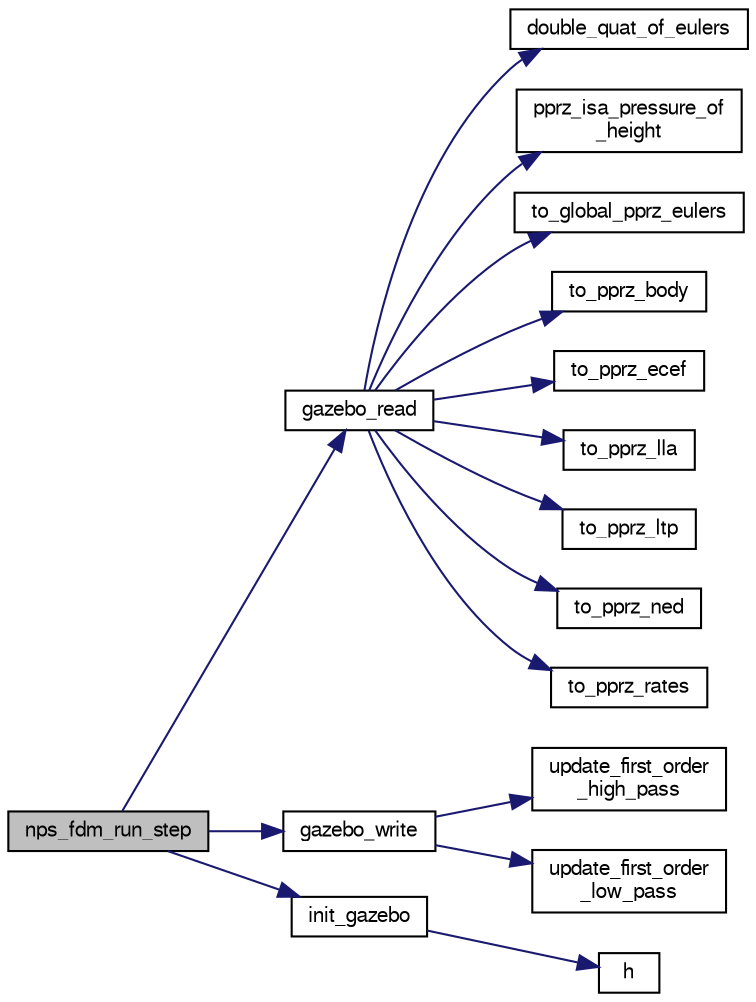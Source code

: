 digraph "nps_fdm_run_step"
{
  edge [fontname="FreeSans",fontsize="10",labelfontname="FreeSans",labelfontsize="10"];
  node [fontname="FreeSans",fontsize="10",shape=record];
  rankdir="LR";
  Node1 [label="nps_fdm_run_step",height=0.2,width=0.4,color="black", fillcolor="grey75", style="filled", fontcolor="black"];
  Node1 -> Node2 [color="midnightblue",fontsize="10",style="solid",fontname="FreeSans"];
  Node2 [label="gazebo_read",height=0.2,width=0.4,color="black", fillcolor="white", style="filled",URL="$nps__fdm__gazebo_8cpp.html#a9708e7004fa19d0d9fbbbf480fa7829b",tooltip="Read Gazebo&#39;s simulation state and store the results in the fdm struct used by NPS. "];
  Node2 -> Node3 [color="midnightblue",fontsize="10",style="solid",fontname="FreeSans"];
  Node3 [label="double_quat_of_eulers",height=0.2,width=0.4,color="black", fillcolor="white", style="filled",URL="$group__math__algebra__double.html#gaa5c59899c8e47296ff62829cd74fcf47"];
  Node2 -> Node4 [color="midnightblue",fontsize="10",style="solid",fontname="FreeSans"];
  Node4 [label="pprz_isa_pressure_of\l_height",height=0.2,width=0.4,color="black", fillcolor="white", style="filled",URL="$group__math__isa.html#ga2637c638b53cdee6290f333ad8782fa5",tooltip="Get pressure in Pa from height (using simplified equation). "];
  Node2 -> Node5 [color="midnightblue",fontsize="10",style="solid",fontname="FreeSans"];
  Node5 [label="to_global_pprz_eulers",height=0.2,width=0.4,color="black", fillcolor="white", style="filled",URL="$nps__fdm__gazebo_8cpp.html#a273a7259b9d907e397ed096da0e1cc0e"];
  Node2 -> Node6 [color="midnightblue",fontsize="10",style="solid",fontname="FreeSans"];
  Node6 [label="to_pprz_body",height=0.2,width=0.4,color="black", fillcolor="white", style="filled",URL="$nps__fdm__gazebo_8cpp.html#af73e2ec16397511ee11efda9e53ff92f"];
  Node2 -> Node7 [color="midnightblue",fontsize="10",style="solid",fontname="FreeSans"];
  Node7 [label="to_pprz_ecef",height=0.2,width=0.4,color="black", fillcolor="white", style="filled",URL="$nps__fdm__gazebo_8cpp.html#ad26152f6e70e106dc8a68b452a326f77"];
  Node2 -> Node8 [color="midnightblue",fontsize="10",style="solid",fontname="FreeSans"];
  Node8 [label="to_pprz_lla",height=0.2,width=0.4,color="black", fillcolor="white", style="filled",URL="$nps__fdm__gazebo_8cpp.html#a8acc67f520a996588d95fb06c92f2df8"];
  Node2 -> Node9 [color="midnightblue",fontsize="10",style="solid",fontname="FreeSans"];
  Node9 [label="to_pprz_ltp",height=0.2,width=0.4,color="black", fillcolor="white", style="filled",URL="$nps__fdm__gazebo_8cpp.html#ac1f621357ae940c4a47d8ec779745e9a"];
  Node2 -> Node10 [color="midnightblue",fontsize="10",style="solid",fontname="FreeSans"];
  Node10 [label="to_pprz_ned",height=0.2,width=0.4,color="black", fillcolor="white", style="filled",URL="$nps__fdm__gazebo_8cpp.html#a7ed2864a79e068185410657cea697058"];
  Node2 -> Node11 [color="midnightblue",fontsize="10",style="solid",fontname="FreeSans"];
  Node11 [label="to_pprz_rates",height=0.2,width=0.4,color="black", fillcolor="white", style="filled",URL="$nps__fdm__gazebo_8cpp.html#a3fbc528325ad76afcd5b8ff2bedb1366"];
  Node1 -> Node12 [color="midnightblue",fontsize="10",style="solid",fontname="FreeSans"];
  Node12 [label="gazebo_write",height=0.2,width=0.4,color="black", fillcolor="white", style="filled",URL="$nps__fdm__gazebo_8cpp.html#a3abe86a7add17ad03ccc3e2e84f8cfbe",tooltip="Write actuator commands to Gazebo. "];
  Node12 -> Node13 [color="midnightblue",fontsize="10",style="solid",fontname="FreeSans"];
  Node13 [label="update_first_order\l_high_pass",height=0.2,width=0.4,color="black", fillcolor="white", style="filled",URL="$high__pass__filter_8h.html#acad4e38ef946a0babc9d3abc91a79086",tooltip="Update first order high pass filter state with a new value. "];
  Node12 -> Node14 [color="midnightblue",fontsize="10",style="solid",fontname="FreeSans"];
  Node14 [label="update_first_order\l_low_pass",height=0.2,width=0.4,color="black", fillcolor="white", style="filled",URL="$low__pass__filter_8h.html#a4ea211d4b5976d245c96408ff2d2803f",tooltip="Update first order low pass filter state with a new value. "];
  Node1 -> Node15 [color="midnightblue",fontsize="10",style="solid",fontname="FreeSans"];
  Node15 [label="init_gazebo",height=0.2,width=0.4,color="black", fillcolor="white", style="filled",URL="$nps__fdm__gazebo_8cpp.html#acf1b27b2902f5682b920ee9420619a10",tooltip="Set up a Gazebo server. "];
  Node15 -> Node16 [color="midnightblue",fontsize="10",style="solid",fontname="FreeSans"];
  Node16 [label="h",height=0.2,width=0.4,color="black", fillcolor="white", style="filled",URL="$UKF__Wind__Estimator_8c.html#a1b540e52aff26922bc43ff126fa35270"];
}
